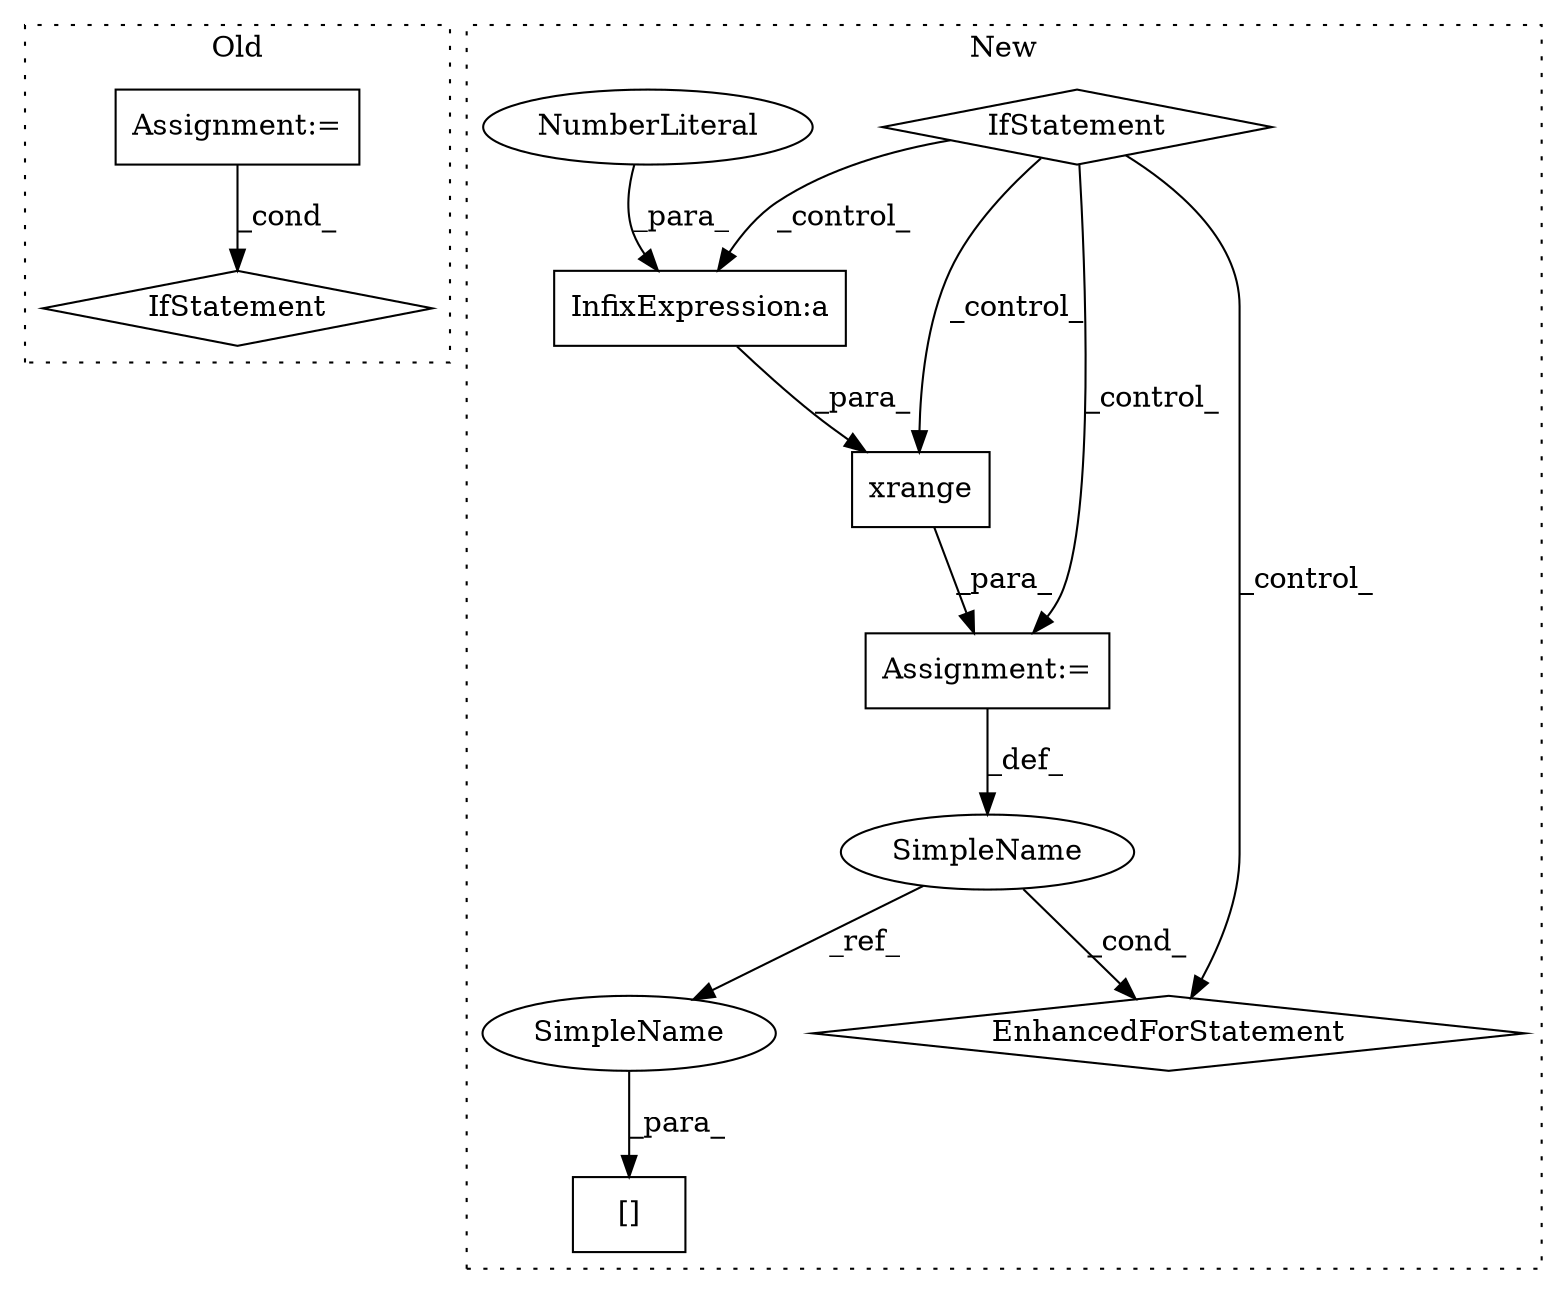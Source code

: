 digraph G {
subgraph cluster0 {
1 [label="IfStatement" a="25" s="680,711" l="12,2" shape="diamond"];
7 [label="Assignment:=" a="7" s="581,668" l="57,2" shape="box"];
label = "Old";
style="dotted";
}
subgraph cluster1 {
2 [label="xrange" a="32" s="1027,1058" l="7,1" shape="box"];
3 [label="Assignment:=" a="7" s="954,1059" l="65,2" shape="box"];
4 [label="EnhancedForStatement" a="70" s="954,1059" l="65,2" shape="diamond"];
5 [label="[]" a="2" s="1238,1245" l="6,1" shape="box"];
6 [label="SimpleName" a="42" s="1023" l="1" shape="ellipse"];
8 [label="IfStatement" a="25" s="909,940" l="12,2" shape="diamond"];
9 [label="InfixExpression:a" a="27" s="1039" l="3" shape="box"];
10 [label="NumberLiteral" a="34" s="1042" l="1" shape="ellipse"];
11 [label="SimpleName" a="42" s="1244" l="1" shape="ellipse"];
label = "New";
style="dotted";
}
2 -> 3 [label="_para_"];
3 -> 6 [label="_def_"];
6 -> 4 [label="_cond_"];
6 -> 11 [label="_ref_"];
7 -> 1 [label="_cond_"];
8 -> 2 [label="_control_"];
8 -> 3 [label="_control_"];
8 -> 9 [label="_control_"];
8 -> 4 [label="_control_"];
9 -> 2 [label="_para_"];
10 -> 9 [label="_para_"];
11 -> 5 [label="_para_"];
}